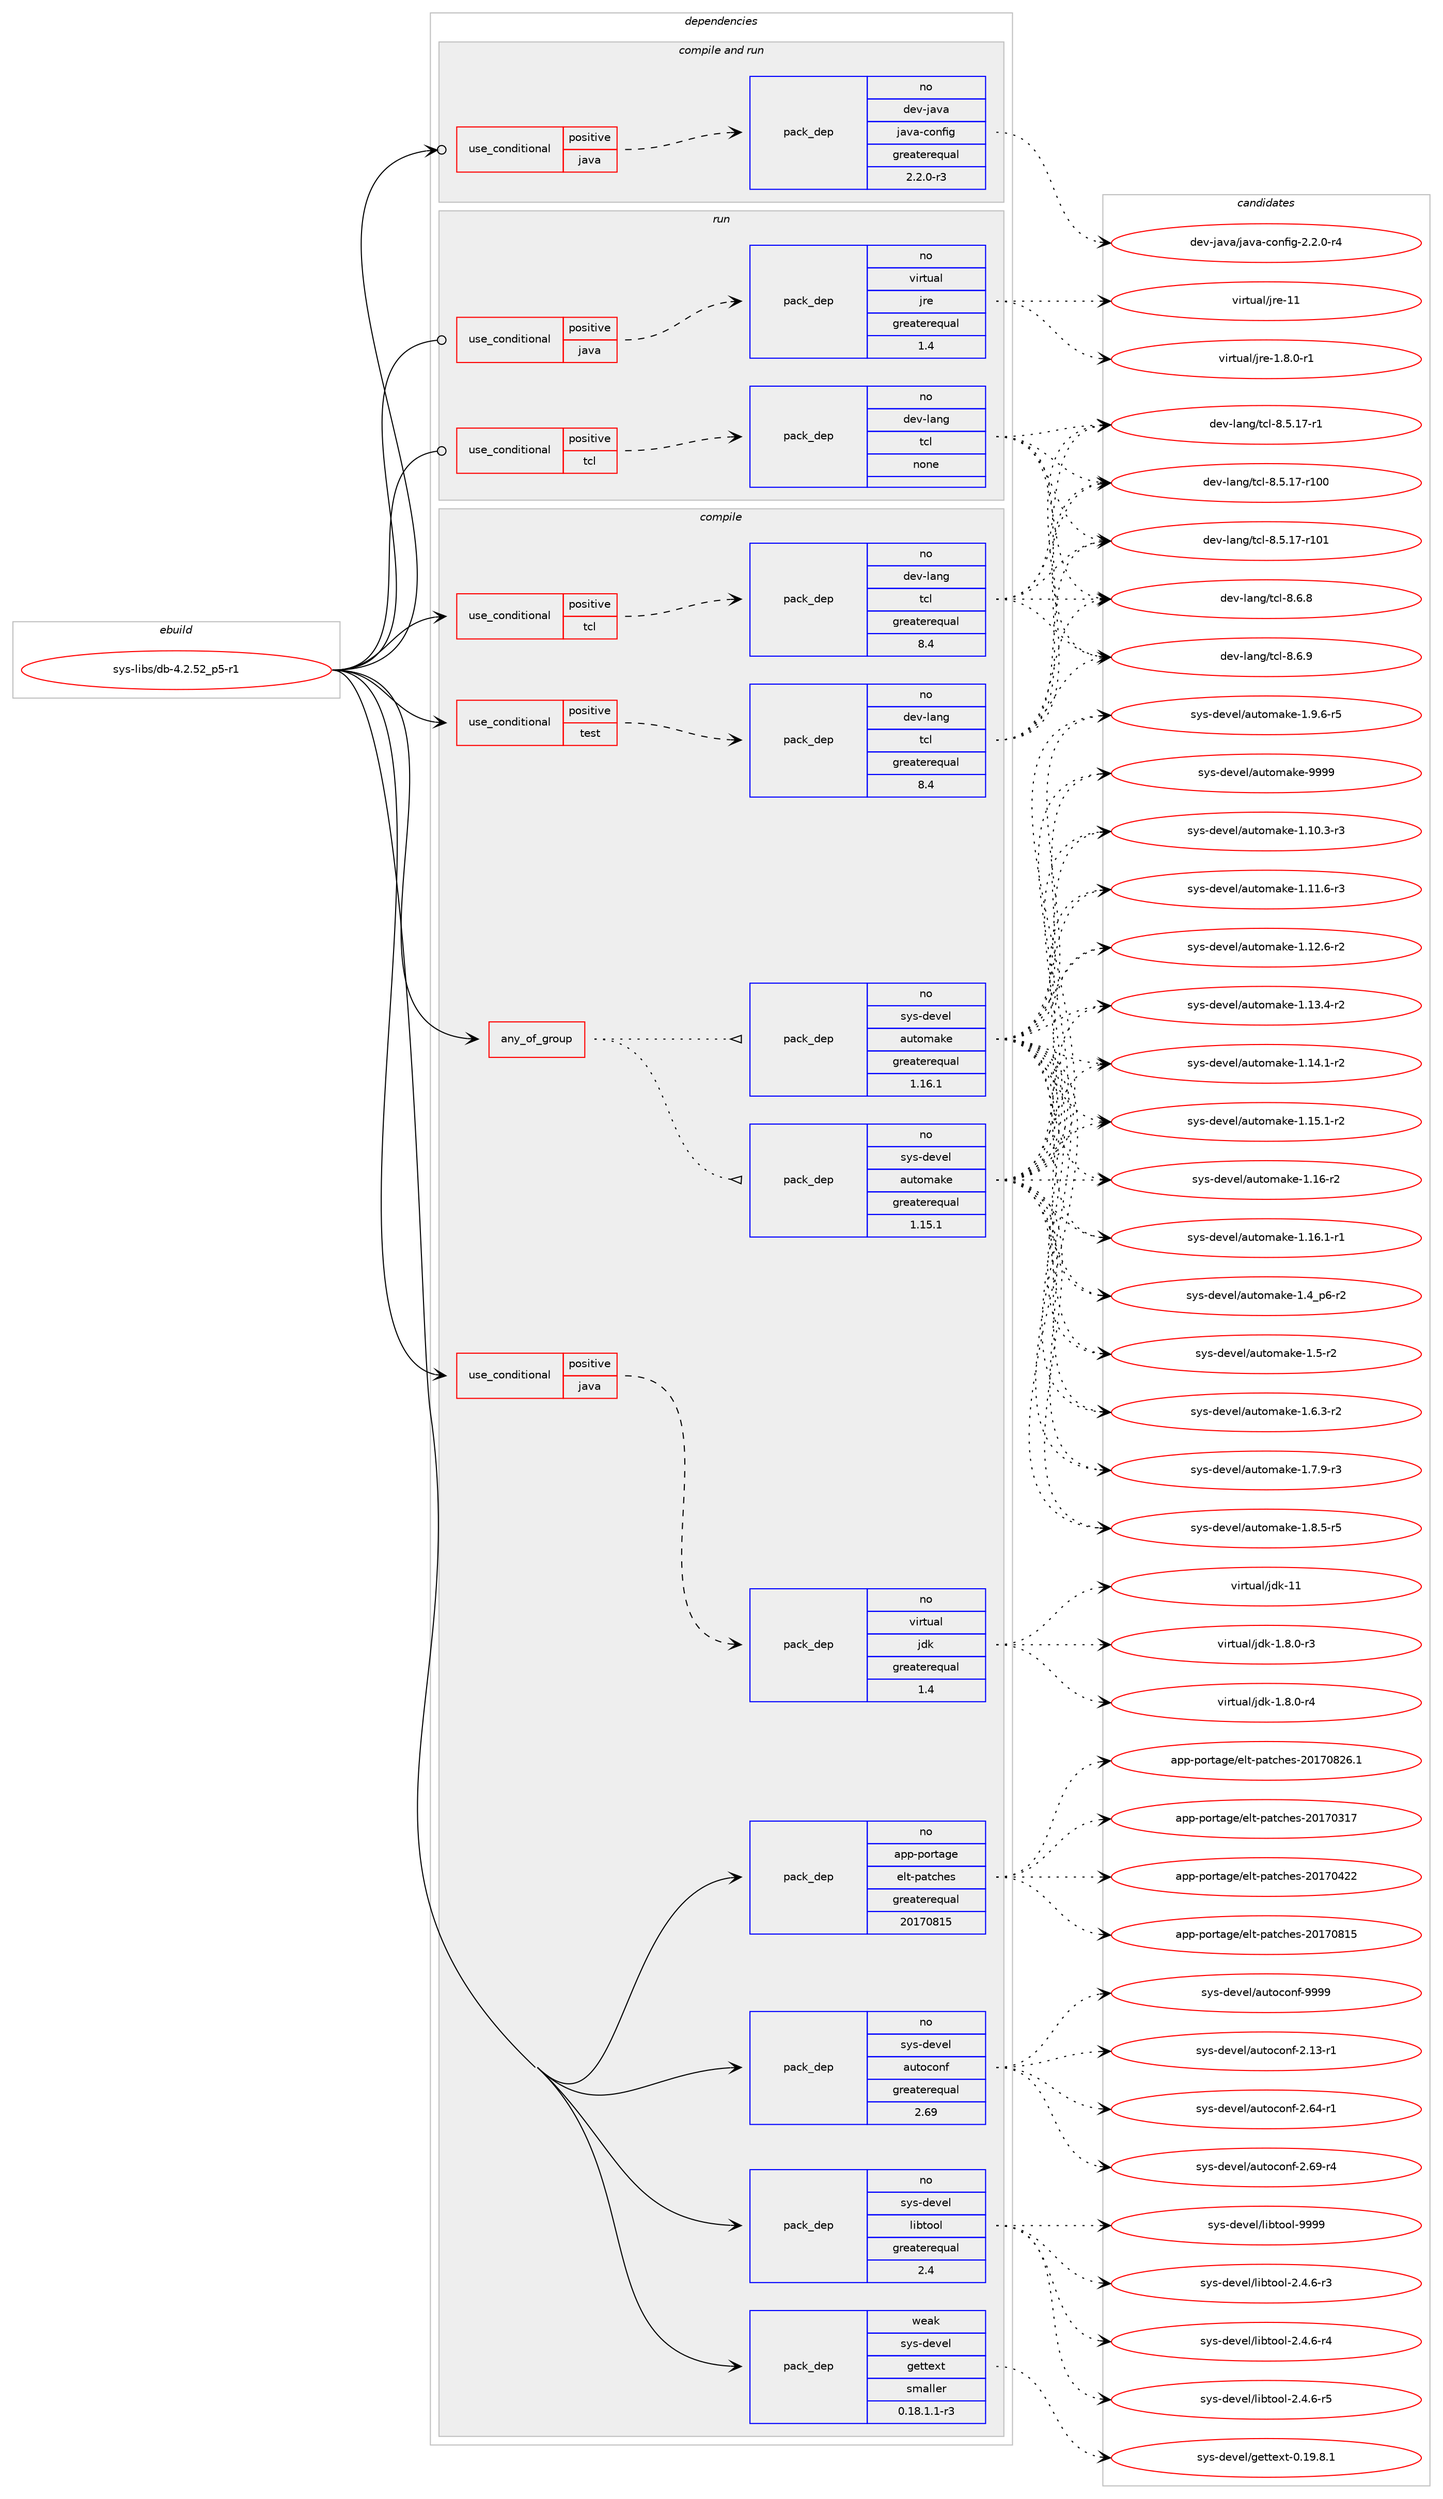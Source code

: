 digraph prolog {

# *************
# Graph options
# *************

newrank=true;
concentrate=true;
compound=true;
graph [rankdir=LR,fontname=Helvetica,fontsize=10,ranksep=1.5];#, ranksep=2.5, nodesep=0.2];
edge  [arrowhead=vee];
node  [fontname=Helvetica,fontsize=10];

# **********
# The ebuild
# **********

subgraph cluster_leftcol {
color=gray;
rank=same;
label=<<i>ebuild</i>>;
id [label="sys-libs/db-4.2.52_p5-r1", color=red, width=4, href="../sys-libs/db-4.2.52_p5-r1.svg"];
}

# ****************
# The dependencies
# ****************

subgraph cluster_midcol {
color=gray;
label=<<i>dependencies</i>>;
subgraph cluster_compile {
fillcolor="#eeeeee";
style=filled;
label=<<i>compile</i>>;
subgraph any27647 {
dependency1736642 [label=<<TABLE BORDER="0" CELLBORDER="1" CELLSPACING="0" CELLPADDING="4"><TR><TD CELLPADDING="10">any_of_group</TD></TR></TABLE>>, shape=none, color=red];subgraph pack1246553 {
dependency1736643 [label=<<TABLE BORDER="0" CELLBORDER="1" CELLSPACING="0" CELLPADDING="4" WIDTH="220"><TR><TD ROWSPAN="6" CELLPADDING="30">pack_dep</TD></TR><TR><TD WIDTH="110">no</TD></TR><TR><TD>sys-devel</TD></TR><TR><TD>automake</TD></TR><TR><TD>greaterequal</TD></TR><TR><TD>1.16.1</TD></TR></TABLE>>, shape=none, color=blue];
}
dependency1736642:e -> dependency1736643:w [weight=20,style="dotted",arrowhead="oinv"];
subgraph pack1246554 {
dependency1736644 [label=<<TABLE BORDER="0" CELLBORDER="1" CELLSPACING="0" CELLPADDING="4" WIDTH="220"><TR><TD ROWSPAN="6" CELLPADDING="30">pack_dep</TD></TR><TR><TD WIDTH="110">no</TD></TR><TR><TD>sys-devel</TD></TR><TR><TD>automake</TD></TR><TR><TD>greaterequal</TD></TR><TR><TD>1.15.1</TD></TR></TABLE>>, shape=none, color=blue];
}
dependency1736642:e -> dependency1736644:w [weight=20,style="dotted",arrowhead="oinv"];
}
id:e -> dependency1736642:w [weight=20,style="solid",arrowhead="vee"];
subgraph cond461507 {
dependency1736645 [label=<<TABLE BORDER="0" CELLBORDER="1" CELLSPACING="0" CELLPADDING="4"><TR><TD ROWSPAN="3" CELLPADDING="10">use_conditional</TD></TR><TR><TD>positive</TD></TR><TR><TD>java</TD></TR></TABLE>>, shape=none, color=red];
subgraph pack1246555 {
dependency1736646 [label=<<TABLE BORDER="0" CELLBORDER="1" CELLSPACING="0" CELLPADDING="4" WIDTH="220"><TR><TD ROWSPAN="6" CELLPADDING="30">pack_dep</TD></TR><TR><TD WIDTH="110">no</TD></TR><TR><TD>virtual</TD></TR><TR><TD>jdk</TD></TR><TR><TD>greaterequal</TD></TR><TR><TD>1.4</TD></TR></TABLE>>, shape=none, color=blue];
}
dependency1736645:e -> dependency1736646:w [weight=20,style="dashed",arrowhead="vee"];
}
id:e -> dependency1736645:w [weight=20,style="solid",arrowhead="vee"];
subgraph cond461508 {
dependency1736647 [label=<<TABLE BORDER="0" CELLBORDER="1" CELLSPACING="0" CELLPADDING="4"><TR><TD ROWSPAN="3" CELLPADDING="10">use_conditional</TD></TR><TR><TD>positive</TD></TR><TR><TD>tcl</TD></TR></TABLE>>, shape=none, color=red];
subgraph pack1246556 {
dependency1736648 [label=<<TABLE BORDER="0" CELLBORDER="1" CELLSPACING="0" CELLPADDING="4" WIDTH="220"><TR><TD ROWSPAN="6" CELLPADDING="30">pack_dep</TD></TR><TR><TD WIDTH="110">no</TD></TR><TR><TD>dev-lang</TD></TR><TR><TD>tcl</TD></TR><TR><TD>greaterequal</TD></TR><TR><TD>8.4</TD></TR></TABLE>>, shape=none, color=blue];
}
dependency1736647:e -> dependency1736648:w [weight=20,style="dashed",arrowhead="vee"];
}
id:e -> dependency1736647:w [weight=20,style="solid",arrowhead="vee"];
subgraph cond461509 {
dependency1736649 [label=<<TABLE BORDER="0" CELLBORDER="1" CELLSPACING="0" CELLPADDING="4"><TR><TD ROWSPAN="3" CELLPADDING="10">use_conditional</TD></TR><TR><TD>positive</TD></TR><TR><TD>test</TD></TR></TABLE>>, shape=none, color=red];
subgraph pack1246557 {
dependency1736650 [label=<<TABLE BORDER="0" CELLBORDER="1" CELLSPACING="0" CELLPADDING="4" WIDTH="220"><TR><TD ROWSPAN="6" CELLPADDING="30">pack_dep</TD></TR><TR><TD WIDTH="110">no</TD></TR><TR><TD>dev-lang</TD></TR><TR><TD>tcl</TD></TR><TR><TD>greaterequal</TD></TR><TR><TD>8.4</TD></TR></TABLE>>, shape=none, color=blue];
}
dependency1736649:e -> dependency1736650:w [weight=20,style="dashed",arrowhead="vee"];
}
id:e -> dependency1736649:w [weight=20,style="solid",arrowhead="vee"];
subgraph pack1246558 {
dependency1736651 [label=<<TABLE BORDER="0" CELLBORDER="1" CELLSPACING="0" CELLPADDING="4" WIDTH="220"><TR><TD ROWSPAN="6" CELLPADDING="30">pack_dep</TD></TR><TR><TD WIDTH="110">no</TD></TR><TR><TD>app-portage</TD></TR><TR><TD>elt-patches</TD></TR><TR><TD>greaterequal</TD></TR><TR><TD>20170815</TD></TR></TABLE>>, shape=none, color=blue];
}
id:e -> dependency1736651:w [weight=20,style="solid",arrowhead="vee"];
subgraph pack1246559 {
dependency1736652 [label=<<TABLE BORDER="0" CELLBORDER="1" CELLSPACING="0" CELLPADDING="4" WIDTH="220"><TR><TD ROWSPAN="6" CELLPADDING="30">pack_dep</TD></TR><TR><TD WIDTH="110">no</TD></TR><TR><TD>sys-devel</TD></TR><TR><TD>autoconf</TD></TR><TR><TD>greaterequal</TD></TR><TR><TD>2.69</TD></TR></TABLE>>, shape=none, color=blue];
}
id:e -> dependency1736652:w [weight=20,style="solid",arrowhead="vee"];
subgraph pack1246560 {
dependency1736653 [label=<<TABLE BORDER="0" CELLBORDER="1" CELLSPACING="0" CELLPADDING="4" WIDTH="220"><TR><TD ROWSPAN="6" CELLPADDING="30">pack_dep</TD></TR><TR><TD WIDTH="110">no</TD></TR><TR><TD>sys-devel</TD></TR><TR><TD>libtool</TD></TR><TR><TD>greaterequal</TD></TR><TR><TD>2.4</TD></TR></TABLE>>, shape=none, color=blue];
}
id:e -> dependency1736653:w [weight=20,style="solid",arrowhead="vee"];
subgraph pack1246561 {
dependency1736654 [label=<<TABLE BORDER="0" CELLBORDER="1" CELLSPACING="0" CELLPADDING="4" WIDTH="220"><TR><TD ROWSPAN="6" CELLPADDING="30">pack_dep</TD></TR><TR><TD WIDTH="110">weak</TD></TR><TR><TD>sys-devel</TD></TR><TR><TD>gettext</TD></TR><TR><TD>smaller</TD></TR><TR><TD>0.18.1.1-r3</TD></TR></TABLE>>, shape=none, color=blue];
}
id:e -> dependency1736654:w [weight=20,style="solid",arrowhead="vee"];
}
subgraph cluster_compileandrun {
fillcolor="#eeeeee";
style=filled;
label=<<i>compile and run</i>>;
subgraph cond461510 {
dependency1736655 [label=<<TABLE BORDER="0" CELLBORDER="1" CELLSPACING="0" CELLPADDING="4"><TR><TD ROWSPAN="3" CELLPADDING="10">use_conditional</TD></TR><TR><TD>positive</TD></TR><TR><TD>java</TD></TR></TABLE>>, shape=none, color=red];
subgraph pack1246562 {
dependency1736656 [label=<<TABLE BORDER="0" CELLBORDER="1" CELLSPACING="0" CELLPADDING="4" WIDTH="220"><TR><TD ROWSPAN="6" CELLPADDING="30">pack_dep</TD></TR><TR><TD WIDTH="110">no</TD></TR><TR><TD>dev-java</TD></TR><TR><TD>java-config</TD></TR><TR><TD>greaterequal</TD></TR><TR><TD>2.2.0-r3</TD></TR></TABLE>>, shape=none, color=blue];
}
dependency1736655:e -> dependency1736656:w [weight=20,style="dashed",arrowhead="vee"];
}
id:e -> dependency1736655:w [weight=20,style="solid",arrowhead="odotvee"];
}
subgraph cluster_run {
fillcolor="#eeeeee";
style=filled;
label=<<i>run</i>>;
subgraph cond461511 {
dependency1736657 [label=<<TABLE BORDER="0" CELLBORDER="1" CELLSPACING="0" CELLPADDING="4"><TR><TD ROWSPAN="3" CELLPADDING="10">use_conditional</TD></TR><TR><TD>positive</TD></TR><TR><TD>java</TD></TR></TABLE>>, shape=none, color=red];
subgraph pack1246563 {
dependency1736658 [label=<<TABLE BORDER="0" CELLBORDER="1" CELLSPACING="0" CELLPADDING="4" WIDTH="220"><TR><TD ROWSPAN="6" CELLPADDING="30">pack_dep</TD></TR><TR><TD WIDTH="110">no</TD></TR><TR><TD>virtual</TD></TR><TR><TD>jre</TD></TR><TR><TD>greaterequal</TD></TR><TR><TD>1.4</TD></TR></TABLE>>, shape=none, color=blue];
}
dependency1736657:e -> dependency1736658:w [weight=20,style="dashed",arrowhead="vee"];
}
id:e -> dependency1736657:w [weight=20,style="solid",arrowhead="odot"];
subgraph cond461512 {
dependency1736659 [label=<<TABLE BORDER="0" CELLBORDER="1" CELLSPACING="0" CELLPADDING="4"><TR><TD ROWSPAN="3" CELLPADDING="10">use_conditional</TD></TR><TR><TD>positive</TD></TR><TR><TD>tcl</TD></TR></TABLE>>, shape=none, color=red];
subgraph pack1246564 {
dependency1736660 [label=<<TABLE BORDER="0" CELLBORDER="1" CELLSPACING="0" CELLPADDING="4" WIDTH="220"><TR><TD ROWSPAN="6" CELLPADDING="30">pack_dep</TD></TR><TR><TD WIDTH="110">no</TD></TR><TR><TD>dev-lang</TD></TR><TR><TD>tcl</TD></TR><TR><TD>none</TD></TR><TR><TD></TD></TR></TABLE>>, shape=none, color=blue];
}
dependency1736659:e -> dependency1736660:w [weight=20,style="dashed",arrowhead="vee"];
}
id:e -> dependency1736659:w [weight=20,style="solid",arrowhead="odot"];
}
}

# **************
# The candidates
# **************

subgraph cluster_choices {
rank=same;
color=gray;
label=<<i>candidates</i>>;

subgraph choice1246553 {
color=black;
nodesep=1;
choice11512111545100101118101108479711711611110997107101454946494846514511451 [label="sys-devel/automake-1.10.3-r3", color=red, width=4,href="../sys-devel/automake-1.10.3-r3.svg"];
choice11512111545100101118101108479711711611110997107101454946494946544511451 [label="sys-devel/automake-1.11.6-r3", color=red, width=4,href="../sys-devel/automake-1.11.6-r3.svg"];
choice11512111545100101118101108479711711611110997107101454946495046544511450 [label="sys-devel/automake-1.12.6-r2", color=red, width=4,href="../sys-devel/automake-1.12.6-r2.svg"];
choice11512111545100101118101108479711711611110997107101454946495146524511450 [label="sys-devel/automake-1.13.4-r2", color=red, width=4,href="../sys-devel/automake-1.13.4-r2.svg"];
choice11512111545100101118101108479711711611110997107101454946495246494511450 [label="sys-devel/automake-1.14.1-r2", color=red, width=4,href="../sys-devel/automake-1.14.1-r2.svg"];
choice11512111545100101118101108479711711611110997107101454946495346494511450 [label="sys-devel/automake-1.15.1-r2", color=red, width=4,href="../sys-devel/automake-1.15.1-r2.svg"];
choice1151211154510010111810110847971171161111099710710145494649544511450 [label="sys-devel/automake-1.16-r2", color=red, width=4,href="../sys-devel/automake-1.16-r2.svg"];
choice11512111545100101118101108479711711611110997107101454946495446494511449 [label="sys-devel/automake-1.16.1-r1", color=red, width=4,href="../sys-devel/automake-1.16.1-r1.svg"];
choice115121115451001011181011084797117116111109971071014549465295112544511450 [label="sys-devel/automake-1.4_p6-r2", color=red, width=4,href="../sys-devel/automake-1.4_p6-r2.svg"];
choice11512111545100101118101108479711711611110997107101454946534511450 [label="sys-devel/automake-1.5-r2", color=red, width=4,href="../sys-devel/automake-1.5-r2.svg"];
choice115121115451001011181011084797117116111109971071014549465446514511450 [label="sys-devel/automake-1.6.3-r2", color=red, width=4,href="../sys-devel/automake-1.6.3-r2.svg"];
choice115121115451001011181011084797117116111109971071014549465546574511451 [label="sys-devel/automake-1.7.9-r3", color=red, width=4,href="../sys-devel/automake-1.7.9-r3.svg"];
choice115121115451001011181011084797117116111109971071014549465646534511453 [label="sys-devel/automake-1.8.5-r5", color=red, width=4,href="../sys-devel/automake-1.8.5-r5.svg"];
choice115121115451001011181011084797117116111109971071014549465746544511453 [label="sys-devel/automake-1.9.6-r5", color=red, width=4,href="../sys-devel/automake-1.9.6-r5.svg"];
choice115121115451001011181011084797117116111109971071014557575757 [label="sys-devel/automake-9999", color=red, width=4,href="../sys-devel/automake-9999.svg"];
dependency1736643:e -> choice11512111545100101118101108479711711611110997107101454946494846514511451:w [style=dotted,weight="100"];
dependency1736643:e -> choice11512111545100101118101108479711711611110997107101454946494946544511451:w [style=dotted,weight="100"];
dependency1736643:e -> choice11512111545100101118101108479711711611110997107101454946495046544511450:w [style=dotted,weight="100"];
dependency1736643:e -> choice11512111545100101118101108479711711611110997107101454946495146524511450:w [style=dotted,weight="100"];
dependency1736643:e -> choice11512111545100101118101108479711711611110997107101454946495246494511450:w [style=dotted,weight="100"];
dependency1736643:e -> choice11512111545100101118101108479711711611110997107101454946495346494511450:w [style=dotted,weight="100"];
dependency1736643:e -> choice1151211154510010111810110847971171161111099710710145494649544511450:w [style=dotted,weight="100"];
dependency1736643:e -> choice11512111545100101118101108479711711611110997107101454946495446494511449:w [style=dotted,weight="100"];
dependency1736643:e -> choice115121115451001011181011084797117116111109971071014549465295112544511450:w [style=dotted,weight="100"];
dependency1736643:e -> choice11512111545100101118101108479711711611110997107101454946534511450:w [style=dotted,weight="100"];
dependency1736643:e -> choice115121115451001011181011084797117116111109971071014549465446514511450:w [style=dotted,weight="100"];
dependency1736643:e -> choice115121115451001011181011084797117116111109971071014549465546574511451:w [style=dotted,weight="100"];
dependency1736643:e -> choice115121115451001011181011084797117116111109971071014549465646534511453:w [style=dotted,weight="100"];
dependency1736643:e -> choice115121115451001011181011084797117116111109971071014549465746544511453:w [style=dotted,weight="100"];
dependency1736643:e -> choice115121115451001011181011084797117116111109971071014557575757:w [style=dotted,weight="100"];
}
subgraph choice1246554 {
color=black;
nodesep=1;
choice11512111545100101118101108479711711611110997107101454946494846514511451 [label="sys-devel/automake-1.10.3-r3", color=red, width=4,href="../sys-devel/automake-1.10.3-r3.svg"];
choice11512111545100101118101108479711711611110997107101454946494946544511451 [label="sys-devel/automake-1.11.6-r3", color=red, width=4,href="../sys-devel/automake-1.11.6-r3.svg"];
choice11512111545100101118101108479711711611110997107101454946495046544511450 [label="sys-devel/automake-1.12.6-r2", color=red, width=4,href="../sys-devel/automake-1.12.6-r2.svg"];
choice11512111545100101118101108479711711611110997107101454946495146524511450 [label="sys-devel/automake-1.13.4-r2", color=red, width=4,href="../sys-devel/automake-1.13.4-r2.svg"];
choice11512111545100101118101108479711711611110997107101454946495246494511450 [label="sys-devel/automake-1.14.1-r2", color=red, width=4,href="../sys-devel/automake-1.14.1-r2.svg"];
choice11512111545100101118101108479711711611110997107101454946495346494511450 [label="sys-devel/automake-1.15.1-r2", color=red, width=4,href="../sys-devel/automake-1.15.1-r2.svg"];
choice1151211154510010111810110847971171161111099710710145494649544511450 [label="sys-devel/automake-1.16-r2", color=red, width=4,href="../sys-devel/automake-1.16-r2.svg"];
choice11512111545100101118101108479711711611110997107101454946495446494511449 [label="sys-devel/automake-1.16.1-r1", color=red, width=4,href="../sys-devel/automake-1.16.1-r1.svg"];
choice115121115451001011181011084797117116111109971071014549465295112544511450 [label="sys-devel/automake-1.4_p6-r2", color=red, width=4,href="../sys-devel/automake-1.4_p6-r2.svg"];
choice11512111545100101118101108479711711611110997107101454946534511450 [label="sys-devel/automake-1.5-r2", color=red, width=4,href="../sys-devel/automake-1.5-r2.svg"];
choice115121115451001011181011084797117116111109971071014549465446514511450 [label="sys-devel/automake-1.6.3-r2", color=red, width=4,href="../sys-devel/automake-1.6.3-r2.svg"];
choice115121115451001011181011084797117116111109971071014549465546574511451 [label="sys-devel/automake-1.7.9-r3", color=red, width=4,href="../sys-devel/automake-1.7.9-r3.svg"];
choice115121115451001011181011084797117116111109971071014549465646534511453 [label="sys-devel/automake-1.8.5-r5", color=red, width=4,href="../sys-devel/automake-1.8.5-r5.svg"];
choice115121115451001011181011084797117116111109971071014549465746544511453 [label="sys-devel/automake-1.9.6-r5", color=red, width=4,href="../sys-devel/automake-1.9.6-r5.svg"];
choice115121115451001011181011084797117116111109971071014557575757 [label="sys-devel/automake-9999", color=red, width=4,href="../sys-devel/automake-9999.svg"];
dependency1736644:e -> choice11512111545100101118101108479711711611110997107101454946494846514511451:w [style=dotted,weight="100"];
dependency1736644:e -> choice11512111545100101118101108479711711611110997107101454946494946544511451:w [style=dotted,weight="100"];
dependency1736644:e -> choice11512111545100101118101108479711711611110997107101454946495046544511450:w [style=dotted,weight="100"];
dependency1736644:e -> choice11512111545100101118101108479711711611110997107101454946495146524511450:w [style=dotted,weight="100"];
dependency1736644:e -> choice11512111545100101118101108479711711611110997107101454946495246494511450:w [style=dotted,weight="100"];
dependency1736644:e -> choice11512111545100101118101108479711711611110997107101454946495346494511450:w [style=dotted,weight="100"];
dependency1736644:e -> choice1151211154510010111810110847971171161111099710710145494649544511450:w [style=dotted,weight="100"];
dependency1736644:e -> choice11512111545100101118101108479711711611110997107101454946495446494511449:w [style=dotted,weight="100"];
dependency1736644:e -> choice115121115451001011181011084797117116111109971071014549465295112544511450:w [style=dotted,weight="100"];
dependency1736644:e -> choice11512111545100101118101108479711711611110997107101454946534511450:w [style=dotted,weight="100"];
dependency1736644:e -> choice115121115451001011181011084797117116111109971071014549465446514511450:w [style=dotted,weight="100"];
dependency1736644:e -> choice115121115451001011181011084797117116111109971071014549465546574511451:w [style=dotted,weight="100"];
dependency1736644:e -> choice115121115451001011181011084797117116111109971071014549465646534511453:w [style=dotted,weight="100"];
dependency1736644:e -> choice115121115451001011181011084797117116111109971071014549465746544511453:w [style=dotted,weight="100"];
dependency1736644:e -> choice115121115451001011181011084797117116111109971071014557575757:w [style=dotted,weight="100"];
}
subgraph choice1246555 {
color=black;
nodesep=1;
choice11810511411611797108471061001074549465646484511451 [label="virtual/jdk-1.8.0-r3", color=red, width=4,href="../virtual/jdk-1.8.0-r3.svg"];
choice11810511411611797108471061001074549465646484511452 [label="virtual/jdk-1.8.0-r4", color=red, width=4,href="../virtual/jdk-1.8.0-r4.svg"];
choice1181051141161179710847106100107454949 [label="virtual/jdk-11", color=red, width=4,href="../virtual/jdk-11.svg"];
dependency1736646:e -> choice11810511411611797108471061001074549465646484511451:w [style=dotted,weight="100"];
dependency1736646:e -> choice11810511411611797108471061001074549465646484511452:w [style=dotted,weight="100"];
dependency1736646:e -> choice1181051141161179710847106100107454949:w [style=dotted,weight="100"];
}
subgraph choice1246556 {
color=black;
nodesep=1;
choice10010111845108971101034711699108455646534649554511449 [label="dev-lang/tcl-8.5.17-r1", color=red, width=4,href="../dev-lang/tcl-8.5.17-r1.svg"];
choice100101118451089711010347116991084556465346495545114494848 [label="dev-lang/tcl-8.5.17-r100", color=red, width=4,href="../dev-lang/tcl-8.5.17-r100.svg"];
choice100101118451089711010347116991084556465346495545114494849 [label="dev-lang/tcl-8.5.17-r101", color=red, width=4,href="../dev-lang/tcl-8.5.17-r101.svg"];
choice10010111845108971101034711699108455646544656 [label="dev-lang/tcl-8.6.8", color=red, width=4,href="../dev-lang/tcl-8.6.8.svg"];
choice10010111845108971101034711699108455646544657 [label="dev-lang/tcl-8.6.9", color=red, width=4,href="../dev-lang/tcl-8.6.9.svg"];
dependency1736648:e -> choice10010111845108971101034711699108455646534649554511449:w [style=dotted,weight="100"];
dependency1736648:e -> choice100101118451089711010347116991084556465346495545114494848:w [style=dotted,weight="100"];
dependency1736648:e -> choice100101118451089711010347116991084556465346495545114494849:w [style=dotted,weight="100"];
dependency1736648:e -> choice10010111845108971101034711699108455646544656:w [style=dotted,weight="100"];
dependency1736648:e -> choice10010111845108971101034711699108455646544657:w [style=dotted,weight="100"];
}
subgraph choice1246557 {
color=black;
nodesep=1;
choice10010111845108971101034711699108455646534649554511449 [label="dev-lang/tcl-8.5.17-r1", color=red, width=4,href="../dev-lang/tcl-8.5.17-r1.svg"];
choice100101118451089711010347116991084556465346495545114494848 [label="dev-lang/tcl-8.5.17-r100", color=red, width=4,href="../dev-lang/tcl-8.5.17-r100.svg"];
choice100101118451089711010347116991084556465346495545114494849 [label="dev-lang/tcl-8.5.17-r101", color=red, width=4,href="../dev-lang/tcl-8.5.17-r101.svg"];
choice10010111845108971101034711699108455646544656 [label="dev-lang/tcl-8.6.8", color=red, width=4,href="../dev-lang/tcl-8.6.8.svg"];
choice10010111845108971101034711699108455646544657 [label="dev-lang/tcl-8.6.9", color=red, width=4,href="../dev-lang/tcl-8.6.9.svg"];
dependency1736650:e -> choice10010111845108971101034711699108455646534649554511449:w [style=dotted,weight="100"];
dependency1736650:e -> choice100101118451089711010347116991084556465346495545114494848:w [style=dotted,weight="100"];
dependency1736650:e -> choice100101118451089711010347116991084556465346495545114494849:w [style=dotted,weight="100"];
dependency1736650:e -> choice10010111845108971101034711699108455646544656:w [style=dotted,weight="100"];
dependency1736650:e -> choice10010111845108971101034711699108455646544657:w [style=dotted,weight="100"];
}
subgraph choice1246558 {
color=black;
nodesep=1;
choice97112112451121111141169710310147101108116451129711699104101115455048495548514955 [label="app-portage/elt-patches-20170317", color=red, width=4,href="../app-portage/elt-patches-20170317.svg"];
choice97112112451121111141169710310147101108116451129711699104101115455048495548525050 [label="app-portage/elt-patches-20170422", color=red, width=4,href="../app-portage/elt-patches-20170422.svg"];
choice97112112451121111141169710310147101108116451129711699104101115455048495548564953 [label="app-portage/elt-patches-20170815", color=red, width=4,href="../app-portage/elt-patches-20170815.svg"];
choice971121124511211111411697103101471011081164511297116991041011154550484955485650544649 [label="app-portage/elt-patches-20170826.1", color=red, width=4,href="../app-portage/elt-patches-20170826.1.svg"];
dependency1736651:e -> choice97112112451121111141169710310147101108116451129711699104101115455048495548514955:w [style=dotted,weight="100"];
dependency1736651:e -> choice97112112451121111141169710310147101108116451129711699104101115455048495548525050:w [style=dotted,weight="100"];
dependency1736651:e -> choice97112112451121111141169710310147101108116451129711699104101115455048495548564953:w [style=dotted,weight="100"];
dependency1736651:e -> choice971121124511211111411697103101471011081164511297116991041011154550484955485650544649:w [style=dotted,weight="100"];
}
subgraph choice1246559 {
color=black;
nodesep=1;
choice1151211154510010111810110847971171161119911111010245504649514511449 [label="sys-devel/autoconf-2.13-r1", color=red, width=4,href="../sys-devel/autoconf-2.13-r1.svg"];
choice1151211154510010111810110847971171161119911111010245504654524511449 [label="sys-devel/autoconf-2.64-r1", color=red, width=4,href="../sys-devel/autoconf-2.64-r1.svg"];
choice1151211154510010111810110847971171161119911111010245504654574511452 [label="sys-devel/autoconf-2.69-r4", color=red, width=4,href="../sys-devel/autoconf-2.69-r4.svg"];
choice115121115451001011181011084797117116111991111101024557575757 [label="sys-devel/autoconf-9999", color=red, width=4,href="../sys-devel/autoconf-9999.svg"];
dependency1736652:e -> choice1151211154510010111810110847971171161119911111010245504649514511449:w [style=dotted,weight="100"];
dependency1736652:e -> choice1151211154510010111810110847971171161119911111010245504654524511449:w [style=dotted,weight="100"];
dependency1736652:e -> choice1151211154510010111810110847971171161119911111010245504654574511452:w [style=dotted,weight="100"];
dependency1736652:e -> choice115121115451001011181011084797117116111991111101024557575757:w [style=dotted,weight="100"];
}
subgraph choice1246560 {
color=black;
nodesep=1;
choice1151211154510010111810110847108105981161111111084550465246544511451 [label="sys-devel/libtool-2.4.6-r3", color=red, width=4,href="../sys-devel/libtool-2.4.6-r3.svg"];
choice1151211154510010111810110847108105981161111111084550465246544511452 [label="sys-devel/libtool-2.4.6-r4", color=red, width=4,href="../sys-devel/libtool-2.4.6-r4.svg"];
choice1151211154510010111810110847108105981161111111084550465246544511453 [label="sys-devel/libtool-2.4.6-r5", color=red, width=4,href="../sys-devel/libtool-2.4.6-r5.svg"];
choice1151211154510010111810110847108105981161111111084557575757 [label="sys-devel/libtool-9999", color=red, width=4,href="../sys-devel/libtool-9999.svg"];
dependency1736653:e -> choice1151211154510010111810110847108105981161111111084550465246544511451:w [style=dotted,weight="100"];
dependency1736653:e -> choice1151211154510010111810110847108105981161111111084550465246544511452:w [style=dotted,weight="100"];
dependency1736653:e -> choice1151211154510010111810110847108105981161111111084550465246544511453:w [style=dotted,weight="100"];
dependency1736653:e -> choice1151211154510010111810110847108105981161111111084557575757:w [style=dotted,weight="100"];
}
subgraph choice1246561 {
color=black;
nodesep=1;
choice1151211154510010111810110847103101116116101120116454846495746564649 [label="sys-devel/gettext-0.19.8.1", color=red, width=4,href="../sys-devel/gettext-0.19.8.1.svg"];
dependency1736654:e -> choice1151211154510010111810110847103101116116101120116454846495746564649:w [style=dotted,weight="100"];
}
subgraph choice1246562 {
color=black;
nodesep=1;
choice10010111845106971189747106971189745991111101021051034550465046484511452 [label="dev-java/java-config-2.2.0-r4", color=red, width=4,href="../dev-java/java-config-2.2.0-r4.svg"];
dependency1736656:e -> choice10010111845106971189747106971189745991111101021051034550465046484511452:w [style=dotted,weight="100"];
}
subgraph choice1246563 {
color=black;
nodesep=1;
choice11810511411611797108471061141014549465646484511449 [label="virtual/jre-1.8.0-r1", color=red, width=4,href="../virtual/jre-1.8.0-r1.svg"];
choice1181051141161179710847106114101454949 [label="virtual/jre-11", color=red, width=4,href="../virtual/jre-11.svg"];
dependency1736658:e -> choice11810511411611797108471061141014549465646484511449:w [style=dotted,weight="100"];
dependency1736658:e -> choice1181051141161179710847106114101454949:w [style=dotted,weight="100"];
}
subgraph choice1246564 {
color=black;
nodesep=1;
choice10010111845108971101034711699108455646534649554511449 [label="dev-lang/tcl-8.5.17-r1", color=red, width=4,href="../dev-lang/tcl-8.5.17-r1.svg"];
choice100101118451089711010347116991084556465346495545114494848 [label="dev-lang/tcl-8.5.17-r100", color=red, width=4,href="../dev-lang/tcl-8.5.17-r100.svg"];
choice100101118451089711010347116991084556465346495545114494849 [label="dev-lang/tcl-8.5.17-r101", color=red, width=4,href="../dev-lang/tcl-8.5.17-r101.svg"];
choice10010111845108971101034711699108455646544656 [label="dev-lang/tcl-8.6.8", color=red, width=4,href="../dev-lang/tcl-8.6.8.svg"];
choice10010111845108971101034711699108455646544657 [label="dev-lang/tcl-8.6.9", color=red, width=4,href="../dev-lang/tcl-8.6.9.svg"];
dependency1736660:e -> choice10010111845108971101034711699108455646534649554511449:w [style=dotted,weight="100"];
dependency1736660:e -> choice100101118451089711010347116991084556465346495545114494848:w [style=dotted,weight="100"];
dependency1736660:e -> choice100101118451089711010347116991084556465346495545114494849:w [style=dotted,weight="100"];
dependency1736660:e -> choice10010111845108971101034711699108455646544656:w [style=dotted,weight="100"];
dependency1736660:e -> choice10010111845108971101034711699108455646544657:w [style=dotted,weight="100"];
}
}

}
